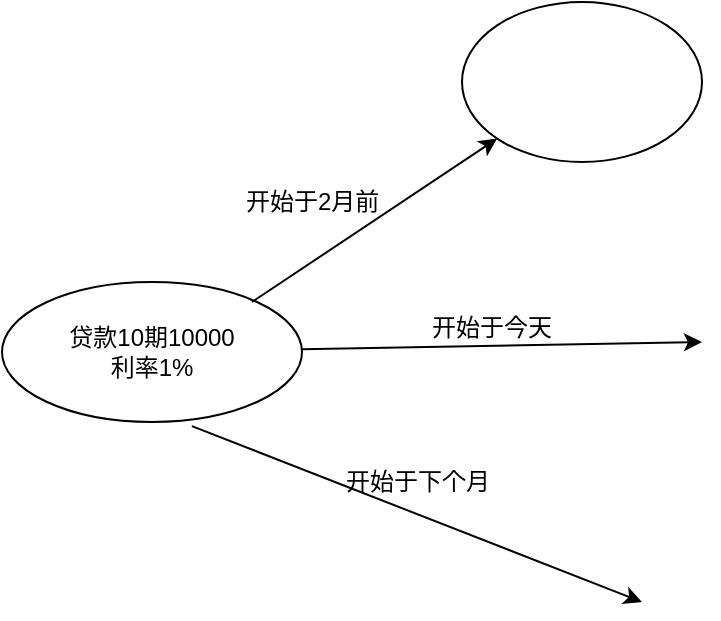 <mxfile version="12.1.8" type="github" pages="1">
  <diagram id="kDdFf20i7cY6Q7IxDO60" name="Page-1">
    <mxGraphModel dx="1408" dy="785" grid="1" gridSize="10" guides="1" tooltips="1" connect="1" arrows="1" fold="1" page="1" pageScale="1" pageWidth="850" pageHeight="1100" math="0" shadow="0">
      <root>
        <mxCell id="0"/>
        <mxCell id="1" parent="0"/>
        <mxCell id="_YFxXZZmRDHlJ9h84MQX-2" value="&lt;div&gt;贷款10期10000&lt;/div&gt;&lt;div&gt;利率1%&lt;br&gt;&lt;/div&gt;" style="ellipse;whiteSpace=wrap;html=1;" vertex="1" parent="1">
          <mxGeometry x="20" y="180" width="150" height="70" as="geometry"/>
        </mxCell>
        <mxCell id="_YFxXZZmRDHlJ9h84MQX-4" value="" style="endArrow=classic;html=1;entryX=0;entryY=1;entryDx=0;entryDy=0;" edge="1" parent="1" target="_YFxXZZmRDHlJ9h84MQX-5">
          <mxGeometry width="50" height="50" relative="1" as="geometry">
            <mxPoint x="145" y="190" as="sourcePoint"/>
            <mxPoint x="195" y="140" as="targetPoint"/>
          </mxGeometry>
        </mxCell>
        <mxCell id="_YFxXZZmRDHlJ9h84MQX-5" value="" style="ellipse;whiteSpace=wrap;html=1;" vertex="1" parent="1">
          <mxGeometry x="250" y="40" width="120" height="80" as="geometry"/>
        </mxCell>
        <mxCell id="_YFxXZZmRDHlJ9h84MQX-6" value="&lt;div&gt;开始于2月前&lt;/div&gt;&lt;div&gt;&lt;br&gt;&lt;/div&gt;" style="text;html=1;resizable=0;points=[];autosize=1;align=left;verticalAlign=top;spacingTop=-4;" vertex="1" parent="1">
          <mxGeometry x="140" y="130" width="80" height="30" as="geometry"/>
        </mxCell>
        <mxCell id="_YFxXZZmRDHlJ9h84MQX-7" value="" style="endArrow=classic;html=1;" edge="1" parent="1" source="_YFxXZZmRDHlJ9h84MQX-2">
          <mxGeometry width="50" height="50" relative="1" as="geometry">
            <mxPoint x="170" y="250" as="sourcePoint"/>
            <mxPoint x="370" y="210" as="targetPoint"/>
          </mxGeometry>
        </mxCell>
        <mxCell id="_YFxXZZmRDHlJ9h84MQX-8" value="开始于今天" style="text;html=1;resizable=0;points=[];autosize=1;align=left;verticalAlign=top;spacingTop=-4;" vertex="1" parent="1">
          <mxGeometry x="233" y="193" width="80" height="20" as="geometry"/>
        </mxCell>
        <mxCell id="_YFxXZZmRDHlJ9h84MQX-12" value="" style="endArrow=classic;html=1;exitX=0.633;exitY=1.029;exitDx=0;exitDy=0;exitPerimeter=0;" edge="1" parent="1" source="_YFxXZZmRDHlJ9h84MQX-2">
          <mxGeometry width="50" height="50" relative="1" as="geometry">
            <mxPoint x="20" y="320" as="sourcePoint"/>
            <mxPoint x="340" y="340" as="targetPoint"/>
          </mxGeometry>
        </mxCell>
        <mxCell id="_YFxXZZmRDHlJ9h84MQX-13" value="开始于下个月" style="text;html=1;resizable=0;points=[];autosize=1;align=left;verticalAlign=top;spacingTop=-4;" vertex="1" parent="1">
          <mxGeometry x="190" y="270" width="90" height="20" as="geometry"/>
        </mxCell>
      </root>
    </mxGraphModel>
  </diagram>
</mxfile>
